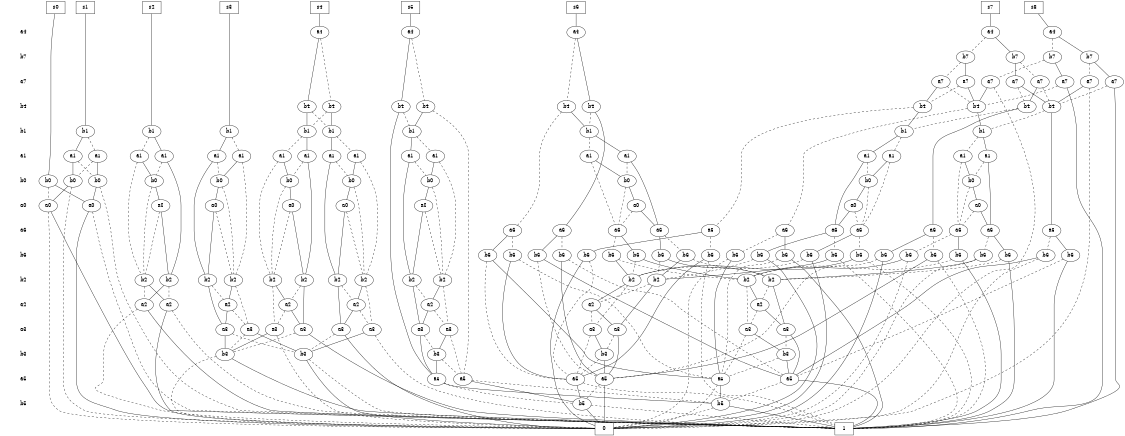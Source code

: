 digraph "DD" {
size = "7.5,10"
center = true;
edge [dir = none];
{ node [shape = plaintext];
  edge [style = invis];
  "CONST NODES" [style = invis];
" a4 " -> " b7 " -> " a7 " -> " b4 " -> " b1 " -> " a1 " -> " b0 " -> " a0 " -> " a6 " -> " b6 " -> " b2 " -> " a2 " -> " a3 " -> " b3 " -> " a5 " -> " b5 " -> "CONST NODES"; 
}
{ rank = same; node [shape = box]; edge [style = invis];
"  s0  " -> "  s1  " -> "  s2  " -> "  s3  " -> "  s4  " -> "  s5  " -> "  s6  " -> "  s7  " -> "  s8  "; }
{ rank = same; " a4 ";
"0x708d" [label="a4"];
"0x69c2" [label="a4"];
"0x6160" [label="a4"];
"0x7100" [label="a4"];
"0x72e8" [label="a4"];
}
{ rank = same; " b7 ";
"0x695a" [label="b7"];
"0x6f0a" [label="b7"];
"0x69dc" [label="b7"];
"0x7107" [label="b7"];
}
{ rank = same; " a7 ";
"0x70e5" [label="a7"];
"0x696a" [label="a7"];
"0x69c1" [label="a7"];
"0x6163" [label="a7"];
"0x69de" [label="a7"];
"0x69a6" [label="a7"];
"0x71e3" [label="a7"];
"0x62e7" [label="a7"];
}
{ rank = same; " b4 ";
"0x6ee2" [label="b4"];
"0x615c" [label="b4"];
"0x7009" [label="b4"];
"0x6ebc" [label="b4"];
"0x6071" [label="b4"];
"0x70ed" [label="b4"];
"0x704e" [label="b4"];
"0x7101" [label="b4"];
"0x69f7" [label="b4"];
"0x6f33" [label="b4"];
}
{ rank = same; " b1 ";
"0x70ff" [label="b1"];
"0x70c1" [label="b1"];
"0x7220" [label="b1"];
"0x7198" [label="b1"];
"0x7090" [label="b1"];
"0x70f8" [label="b1"];
"0x62d2" [label="b1"];
"0x694a" [label="b1"];
"0x6ffe" [label="b1"];
}
{ rank = same; " a1 ";
"0x62b2" [label="a1"];
"0x69a1" [label="a1"];
"0x699e" [label="a1"];
"0x6f7e" [label="a1"];
"0x6943" [label="a1"];
"0x61a4" [label="a1"];
"0x62f0" [label="a1"];
"0x700e" [label="a1"];
"0x69a3" [label="a1"];
"0x708a" [label="a1"];
"0x698e" [label="a1"];
"0x62b6" [label="a1"];
"0x629f" [label="a1"];
"0x694b" [label="a1"];
"0x60b9" [label="a1"];
"0x6fff" [label="a1"];
"0x710b" [label="a1"];
"0x70eb" [label="a1"];
}
{ rank = same; " b0 ";
"0x6f6f" [label="b0"];
"0x69ab" [label="b0"];
"0x6999" [label="b0"];
"0x704d" [label="b0"];
"0x6960" [label="b0"];
"0x69c3" [label="b0"];
"0x617a" [label="b0"];
"0x62c2" [label="b0"];
"0x6ede" [label="b0"];
"0x62d8" [label="b0"];
"0x7119" [label="b0"];
}
{ rank = same; " a0 ";
"0x707b" [label="a0"];
"0x62b3" [label="a0"];
"0x7114" [label="a0"];
"0x69cc" [label="a0"];
"0x6951" [label="a0"];
"0x6fd5" [label="a0"];
"0x6955" [label="a0"];
"0x69f6" [label="a0"];
"0x693e" [label="a0"];
"0x69c9" [label="a0"];
}
{ rank = same; " a6 ";
"0x70ad" [label="a6"];
"0x6f8f" [label="a6"];
"0x62ad" [label="a6"];
"0x6f9e" [label="a6"];
"0x6fed" [label="a6"];
"0x72c2" [label="a6"];
"0x6fdd" [label="a6"];
"0x6989" [label="a6"];
"0x7046" [label="a6"];
"0x7106" [label="a6"];
"0x7292" [label="a6"];
"0x62d9" [label="a6"];
}
{ rank = same; " b6 ";
"0x694c" [label="b6"];
"0x707f" [label="b6"];
"0x6fef" [label="b6"];
"0x70a2" [label="b6"];
"0x62b1" [label="b6"];
"0x700f" [label="b6"];
"0x7103" [label="b6"];
"0x717e" [label="b6"];
"0x7014" [label="b6"];
"0x69bb" [label="b6"];
"0x6b98" [label="b6"];
"0x70ec" [label="b6"];
"0x7017" [label="b6"];
"0x69b9" [label="b6"];
"0x7040" [label="b6"];
"0x69cf" [label="b6"];
"0x6174" [label="b6"];
"0x60c7" [label="b6"];
"0x60c8" [label="b6"];
"0x69c5" [label="b6"];
"0x604f" [label="b6"];
"0x710c" [label="b6"];
"0x62f4" [label="b6"];
"0x6167" [label="b6"];
}
{ rank = same; " b2 ";
"0x70fb" [label="b2"];
"0x62f7" [label="b2"];
"0x6fa6" [label="b2"];
"0x6f29" [label="b2"];
"0x69c7" [label="b2"];
"0x69a8" [label="b2"];
"0x6fde" [label="b2"];
"0x6164" [label="b2"];
"0x7080" [label="b2"];
"0x7069" [label="b2"];
"0x69db" [label="b2"];
"0x7066" [label="b2"];
"0x60cb" [label="b2"];
"0x7108" [label="b2"];
}
{ rank = same; " a2 ";
"0x69f1" [label="a2"];
"0x6056" [label="a2"];
"0x7042" [label="a2"];
"0x70ba" [label="a2"];
"0x711e" [label="a2"];
"0x70de" [label="a2"];
"0x7102" [label="a2"];
"0x6944" [label="a2"];
}
{ rank = same; " a3 ";
"0x6177" [label="a3"];
"0x706f" [label="a3"];
"0x6f70" [label="a3"];
"0x60c4" [label="a3"];
"0x710a" [label="a3"];
"0x62a3" [label="a3"];
"0x62ea" [label="a3"];
"0x70f6" [label="a3"];
"0x70cd" [label="a3"];
"0x70b0" [label="a3"];
"0x69d3" [label="a3"];
"0x70ce" [label="a3"];
}
{ rank = same; " b3 ";
"0x69ed" [label="b3"];
"0x6940" [label="b3"];
"0x6f97" [label="b3"];
"0x7063" [label="b3"];
"0x6182" [label="b3"];
}
{ rank = same; " a5 ";
"0x62e1" [label="a5"];
"0x6075" [label="a5"];
"0x70dd" [label="a5"];
"0x7105" [label="a5"];
"0x705e" [label="a5"];
"0x6980" [label="a5"];
}
{ rank = same; " b5 ";
"0x693f" [label="b5"];
"0x702c" [label="b5"];
}
{ rank = same; "CONST NODES";
{ node [shape = box]; "0x602e";
"0x602d";
}
}
"  s0  " -> "0x62d8" [style = solid];
"  s1  " -> "0x7090" [style = solid];
"  s2  " -> "0x70f8" [style = solid];
"  s3  " -> "0x70ff" [style = solid];
"  s4  " -> "0x7100" [style = solid];
"  s5  " -> "0x69c2" [style = solid];
"  s6  " -> "0x6160" [style = solid];
"  s7  " -> "0x72e8" [style = solid];
"  s8  " -> "0x708d" [style = solid];
"0x708d" -> "0x69dc";
"0x708d" -> "0x6f0a" [style = dashed];
"0x69c2" -> "0x6ebc";
"0x69c2" -> "0x6071" [style = dashed];
"0x6160" -> "0x7009";
"0x6160" -> "0x704e" [style = dashed];
"0x7100" -> "0x70ed";
"0x7100" -> "0x69f7" [style = dashed];
"0x72e8" -> "0x7107";
"0x72e8" -> "0x695a" [style = dashed];
"0x695a" -> "0x69a6";
"0x695a" -> "0x70e5" [style = dashed];
"0x6f0a" -> "0x71e3";
"0x6f0a" -> "0x6163" [style = dashed];
"0x69dc" -> "0x62e7";
"0x69dc" -> "0x69c1" [style = dashed];
"0x7107" -> "0x696a";
"0x7107" -> "0x69de" [style = dashed];
"0x70e5" -> "0x6ee2";
"0x70e5" -> "0x615c" [style = dashed];
"0x696a" -> "0x7101";
"0x696a" -> "0x6f33" [style = dashed];
"0x69c1" -> "0x7101";
"0x69c1" -> "0x602e" [style = dashed];
"0x6163" -> "0x615c";
"0x6163" -> "0x602e" [style = dashed];
"0x69de" -> "0x6f33";
"0x69de" -> "0x7101" [style = dashed];
"0x69a6" -> "0x615c";
"0x69a6" -> "0x6ee2" [style = dashed];
"0x71e3" -> "0x602d";
"0x71e3" -> "0x615c" [style = dashed];
"0x62e7" -> "0x602d";
"0x62e7" -> "0x7101" [style = dashed];
"0x6ee2" -> "0x62d2";
"0x6ee2" -> "0x72c2" [style = dashed];
"0x615c" -> "0x7198";
"0x615c" -> "0x7292" [style = dashed];
"0x7009" -> "0x70ad";
"0x7009" -> "0x6ffe" [style = dashed];
"0x6ebc" -> "0x6075";
"0x6ebc" -> "0x694a" [style = dashed];
"0x6071" -> "0x694a";
"0x6071" -> "0x705e" [style = dashed];
"0x70ed" -> "0x70c1";
"0x70ed" -> "0x7220" [style = dashed];
"0x704e" -> "0x6ffe";
"0x704e" -> "0x7106" [style = dashed];
"0x7101" -> "0x6fdd";
"0x7101" -> "0x7198" [style = dashed];
"0x69f7" -> "0x7220";
"0x69f7" -> "0x70c1" [style = dashed];
"0x6f33" -> "0x6fed";
"0x6f33" -> "0x62d2" [style = dashed];
"0x70ff" -> "0x6fff";
"0x70ff" -> "0x62b2" [style = dashed];
"0x70c1" -> "0x700e";
"0x70c1" -> "0x694b" [style = dashed];
"0x7220" -> "0x62f0";
"0x7220" -> "0x708a" [style = dashed];
"0x7198" -> "0x60b9";
"0x7198" -> "0x629f" [style = dashed];
"0x7090" -> "0x69a3";
"0x7090" -> "0x6943" [style = dashed];
"0x70f8" -> "0x6f7e";
"0x70f8" -> "0x61a4" [style = dashed];
"0x62d2" -> "0x710b";
"0x62d2" -> "0x62b6" [style = dashed];
"0x694a" -> "0x70eb";
"0x694a" -> "0x69a1" [style = dashed];
"0x6ffe" -> "0x698e";
"0x6ffe" -> "0x699e" [style = dashed];
"0x62b2" -> "0x6f6f";
"0x62b2" -> "0x7069" [style = dashed];
"0x69a1" -> "0x62c2";
"0x69a1" -> "0x6164" [style = dashed];
"0x699e" -> "0x6960";
"0x699e" -> "0x6989" [style = dashed];
"0x6f7e" -> "0x7080";
"0x6f7e" -> "0x69c3" [style = dashed];
"0x6943" -> "0x704d";
"0x6943" -> "0x617a" [style = dashed];
"0x61a4" -> "0x69c3";
"0x61a4" -> "0x70fb" [style = dashed];
"0x62f0" -> "0x6f29";
"0x62f0" -> "0x6ede" [style = dashed];
"0x700e" -> "0x69c7";
"0x700e" -> "0x6999" [style = dashed];
"0x69a3" -> "0x617a";
"0x69a3" -> "0x704d" [style = dashed];
"0x708a" -> "0x6ede";
"0x708a" -> "0x60cb" [style = dashed];
"0x698e" -> "0x62d9";
"0x698e" -> "0x6960" [style = dashed];
"0x62b6" -> "0x69ab";
"0x62b6" -> "0x7046" [style = dashed];
"0x629f" -> "0x7119";
"0x629f" -> "0x6f9e" [style = dashed];
"0x694b" -> "0x6999";
"0x694b" -> "0x7108" [style = dashed];
"0x60b9" -> "0x6f8f";
"0x60b9" -> "0x7119" [style = dashed];
"0x6fff" -> "0x6fa6";
"0x6fff" -> "0x6f6f" [style = dashed];
"0x710b" -> "0x62ad";
"0x710b" -> "0x69ab" [style = dashed];
"0x70eb" -> "0x6fde";
"0x70eb" -> "0x62c2" [style = dashed];
"0x6f6f" -> "0x69cc";
"0x6f6f" -> "0x7069" [style = dashed];
"0x69ab" -> "0x7114";
"0x69ab" -> "0x7046" [style = dashed];
"0x6999" -> "0x6955";
"0x6999" -> "0x7108" [style = dashed];
"0x704d" -> "0x6fd5";
"0x704d" -> "0x602d" [style = dashed];
"0x6960" -> "0x69f6";
"0x6960" -> "0x6989" [style = dashed];
"0x69c3" -> "0x693e";
"0x69c3" -> "0x70fb" [style = dashed];
"0x617a" -> "0x62b3";
"0x617a" -> "0x602e" [style = dashed];
"0x62c2" -> "0x69c9";
"0x62c2" -> "0x6164" [style = dashed];
"0x6ede" -> "0x707b";
"0x6ede" -> "0x60cb" [style = dashed];
"0x62d8" -> "0x6fd5";
"0x62d8" -> "0x62b3" [style = dashed];
"0x7119" -> "0x6951";
"0x7119" -> "0x6f9e" [style = dashed];
"0x707b" -> "0x6f29";
"0x707b" -> "0x60cb" [style = dashed];
"0x62b3" -> "0x602d";
"0x62b3" -> "0x602e" [style = dashed];
"0x7114" -> "0x62ad";
"0x7114" -> "0x7046" [style = dashed];
"0x69cc" -> "0x6fa6";
"0x69cc" -> "0x7069" [style = dashed];
"0x6951" -> "0x6f8f";
"0x6951" -> "0x6f9e" [style = dashed];
"0x6fd5" -> "0x602e";
"0x6fd5" -> "0x602d" [style = dashed];
"0x6955" -> "0x69c7";
"0x6955" -> "0x7108" [style = dashed];
"0x69f6" -> "0x62d9";
"0x69f6" -> "0x6989" [style = dashed];
"0x693e" -> "0x7080";
"0x693e" -> "0x70fb" [style = dashed];
"0x69c9" -> "0x6fde";
"0x69c9" -> "0x6164" [style = dashed];
"0x70ad" -> "0x7017";
"0x70ad" -> "0x69b9" [style = dashed];
"0x6f8f" -> "0x7040";
"0x6f8f" -> "0x6167" [style = dashed];
"0x62ad" -> "0x70ec";
"0x62ad" -> "0x7103" [style = dashed];
"0x6f9e" -> "0x6174";
"0x6f9e" -> "0x60c7" [style = dashed];
"0x6fed" -> "0x6fef";
"0x6fed" -> "0x694c" [style = dashed];
"0x72c2" -> "0x6b98";
"0x72c2" -> "0x69cf" [style = dashed];
"0x6fdd" -> "0x604f";
"0x6fdd" -> "0x62b1" [style = dashed];
"0x6989" -> "0x69bb";
"0x6989" -> "0x710c" [style = dashed];
"0x7046" -> "0x717e";
"0x7046" -> "0x700f" [style = dashed];
"0x7106" -> "0x707f";
"0x7106" -> "0x7014" [style = dashed];
"0x7292" -> "0x62f4";
"0x7292" -> "0x70a2" [style = dashed];
"0x62d9" -> "0x60c8";
"0x62d9" -> "0x69c5" [style = dashed];
"0x694c" -> "0x70dd";
"0x694c" -> "0x602d" [style = dashed];
"0x707f" -> "0x7105";
"0x707f" -> "0x62e1" [style = dashed];
"0x6fef" -> "0x602e";
"0x6fef" -> "0x70dd" [style = dashed];
"0x70a2" -> "0x7105";
"0x70a2" -> "0x602e" [style = dashed];
"0x62b1" -> "0x6980";
"0x62b1" -> "0x602e" [style = dashed];
"0x700f" -> "0x7066";
"0x700f" -> "0x602d" [style = dashed];
"0x7103" -> "0x69a8";
"0x7103" -> "0x602d" [style = dashed];
"0x717e" -> "0x602e";
"0x717e" -> "0x7066" [style = dashed];
"0x7014" -> "0x62e1";
"0x7014" -> "0x7105" [style = dashed];
"0x69bb" -> "0x62f7";
"0x69bb" -> "0x7066" [style = dashed];
"0x6b98" -> "0x602e";
"0x6b98" -> "0x62e1" [style = dashed];
"0x70ec" -> "0x602e";
"0x70ec" -> "0x69a8" [style = dashed];
"0x7017" -> "0x6980";
"0x7017" -> "0x70dd" [style = dashed];
"0x69b9" -> "0x70dd";
"0x69b9" -> "0x6980" [style = dashed];
"0x7040" -> "0x602d";
"0x7040" -> "0x69db" [style = dashed];
"0x69cf" -> "0x62e1";
"0x69cf" -> "0x602d" [style = dashed];
"0x6174" -> "0x602d";
"0x6174" -> "0x62f7" [style = dashed];
"0x60c7" -> "0x62f7";
"0x60c7" -> "0x602e" [style = dashed];
"0x60c8" -> "0x69db";
"0x60c8" -> "0x69a8" [style = dashed];
"0x69c5" -> "0x69a8";
"0x69c5" -> "0x69db" [style = dashed];
"0x604f" -> "0x602d";
"0x604f" -> "0x6980" [style = dashed];
"0x710c" -> "0x7066";
"0x710c" -> "0x62f7" [style = dashed];
"0x62f4" -> "0x602d";
"0x62f4" -> "0x7105" [style = dashed];
"0x6167" -> "0x69db";
"0x6167" -> "0x602e" [style = dashed];
"0x70fb" -> "0x70ba";
"0x70fb" -> "0x7042" [style = dashed];
"0x62f7" -> "0x6944";
"0x62f7" -> "0x62a3" [style = dashed];
"0x6fa6" -> "0x6f70";
"0x6fa6" -> "0x711e" [style = dashed];
"0x6f29" -> "0x70f6";
"0x6f29" -> "0x7102" [style = dashed];
"0x69c7" -> "0x70cd";
"0x69c7" -> "0x69f1" [style = dashed];
"0x69a8" -> "0x60c4";
"0x69a8" -> "0x6056" [style = dashed];
"0x6fde" -> "0x69d3";
"0x6fde" -> "0x70de" [style = dashed];
"0x6164" -> "0x70de";
"0x6164" -> "0x710a" [style = dashed];
"0x7080" -> "0x7042";
"0x7080" -> "0x70ba" [style = dashed];
"0x7069" -> "0x711e";
"0x7069" -> "0x70ce" [style = dashed];
"0x69db" -> "0x6177";
"0x69db" -> "0x6944" [style = dashed];
"0x7066" -> "0x6056";
"0x7066" -> "0x70b0" [style = dashed];
"0x60cb" -> "0x7102";
"0x60cb" -> "0x62ea" [style = dashed];
"0x7108" -> "0x69f1";
"0x7108" -> "0x706f" [style = dashed];
"0x69f1" -> "0x70cd";
"0x69f1" -> "0x706f" [style = dashed];
"0x6056" -> "0x60c4";
"0x6056" -> "0x70b0" [style = dashed];
"0x7042" -> "0x602d";
"0x7042" -> "0x602e" [style = dashed];
"0x70ba" -> "0x602e";
"0x70ba" -> "0x602d" [style = dashed];
"0x711e" -> "0x6f70";
"0x711e" -> "0x70ce" [style = dashed];
"0x70de" -> "0x69d3";
"0x70de" -> "0x710a" [style = dashed];
"0x7102" -> "0x70f6";
"0x7102" -> "0x62ea" [style = dashed];
"0x6944" -> "0x6177";
"0x6944" -> "0x62a3" [style = dashed];
"0x6177" -> "0x6980";
"0x6177" -> "0x6182" [style = dashed];
"0x706f" -> "0x6940";
"0x706f" -> "0x602e" [style = dashed];
"0x6f70" -> "0x6940";
"0x6f70" -> "0x6f97" [style = dashed];
"0x60c4" -> "0x70dd";
"0x60c4" -> "0x69ed" [style = dashed];
"0x710a" -> "0x7063";
"0x710a" -> "0x705e" [style = dashed];
"0x62a3" -> "0x6182";
"0x62a3" -> "0x7105" [style = dashed];
"0x62ea" -> "0x6f97";
"0x62ea" -> "0x602d" [style = dashed];
"0x70f6" -> "0x602e";
"0x70f6" -> "0x6f97" [style = dashed];
"0x70cd" -> "0x602d";
"0x70cd" -> "0x6940" [style = dashed];
"0x70b0" -> "0x69ed";
"0x70b0" -> "0x62e1" [style = dashed];
"0x69d3" -> "0x6075";
"0x69d3" -> "0x7063" [style = dashed];
"0x70ce" -> "0x6f97";
"0x70ce" -> "0x6940" [style = dashed];
"0x69ed" -> "0x70dd";
"0x69ed" -> "0x62e1" [style = dashed];
"0x6940" -> "0x602d";
"0x6940" -> "0x602e" [style = dashed];
"0x6f97" -> "0x602e";
"0x6f97" -> "0x602d" [style = dashed];
"0x7063" -> "0x6075";
"0x7063" -> "0x705e" [style = dashed];
"0x6182" -> "0x6980";
"0x6182" -> "0x7105" [style = dashed];
"0x62e1" -> "0x702c";
"0x62e1" -> "0x602d" [style = dashed];
"0x6075" -> "0x693f";
"0x6075" -> "0x702c" [style = dashed];
"0x70dd" -> "0x602e";
"0x70dd" -> "0x702c" [style = dashed];
"0x7105" -> "0x693f";
"0x7105" -> "0x602e" [style = dashed];
"0x705e" -> "0x702c";
"0x705e" -> "0x693f" [style = dashed];
"0x6980" -> "0x602d";
"0x6980" -> "0x693f" [style = dashed];
"0x693f" -> "0x602d";
"0x693f" -> "0x602e" [style = dashed];
"0x702c" -> "0x602e";
"0x702c" -> "0x602d" [style = dashed];
"0x602e" [label = "0"];
"0x602d" [label = "1"];
}
